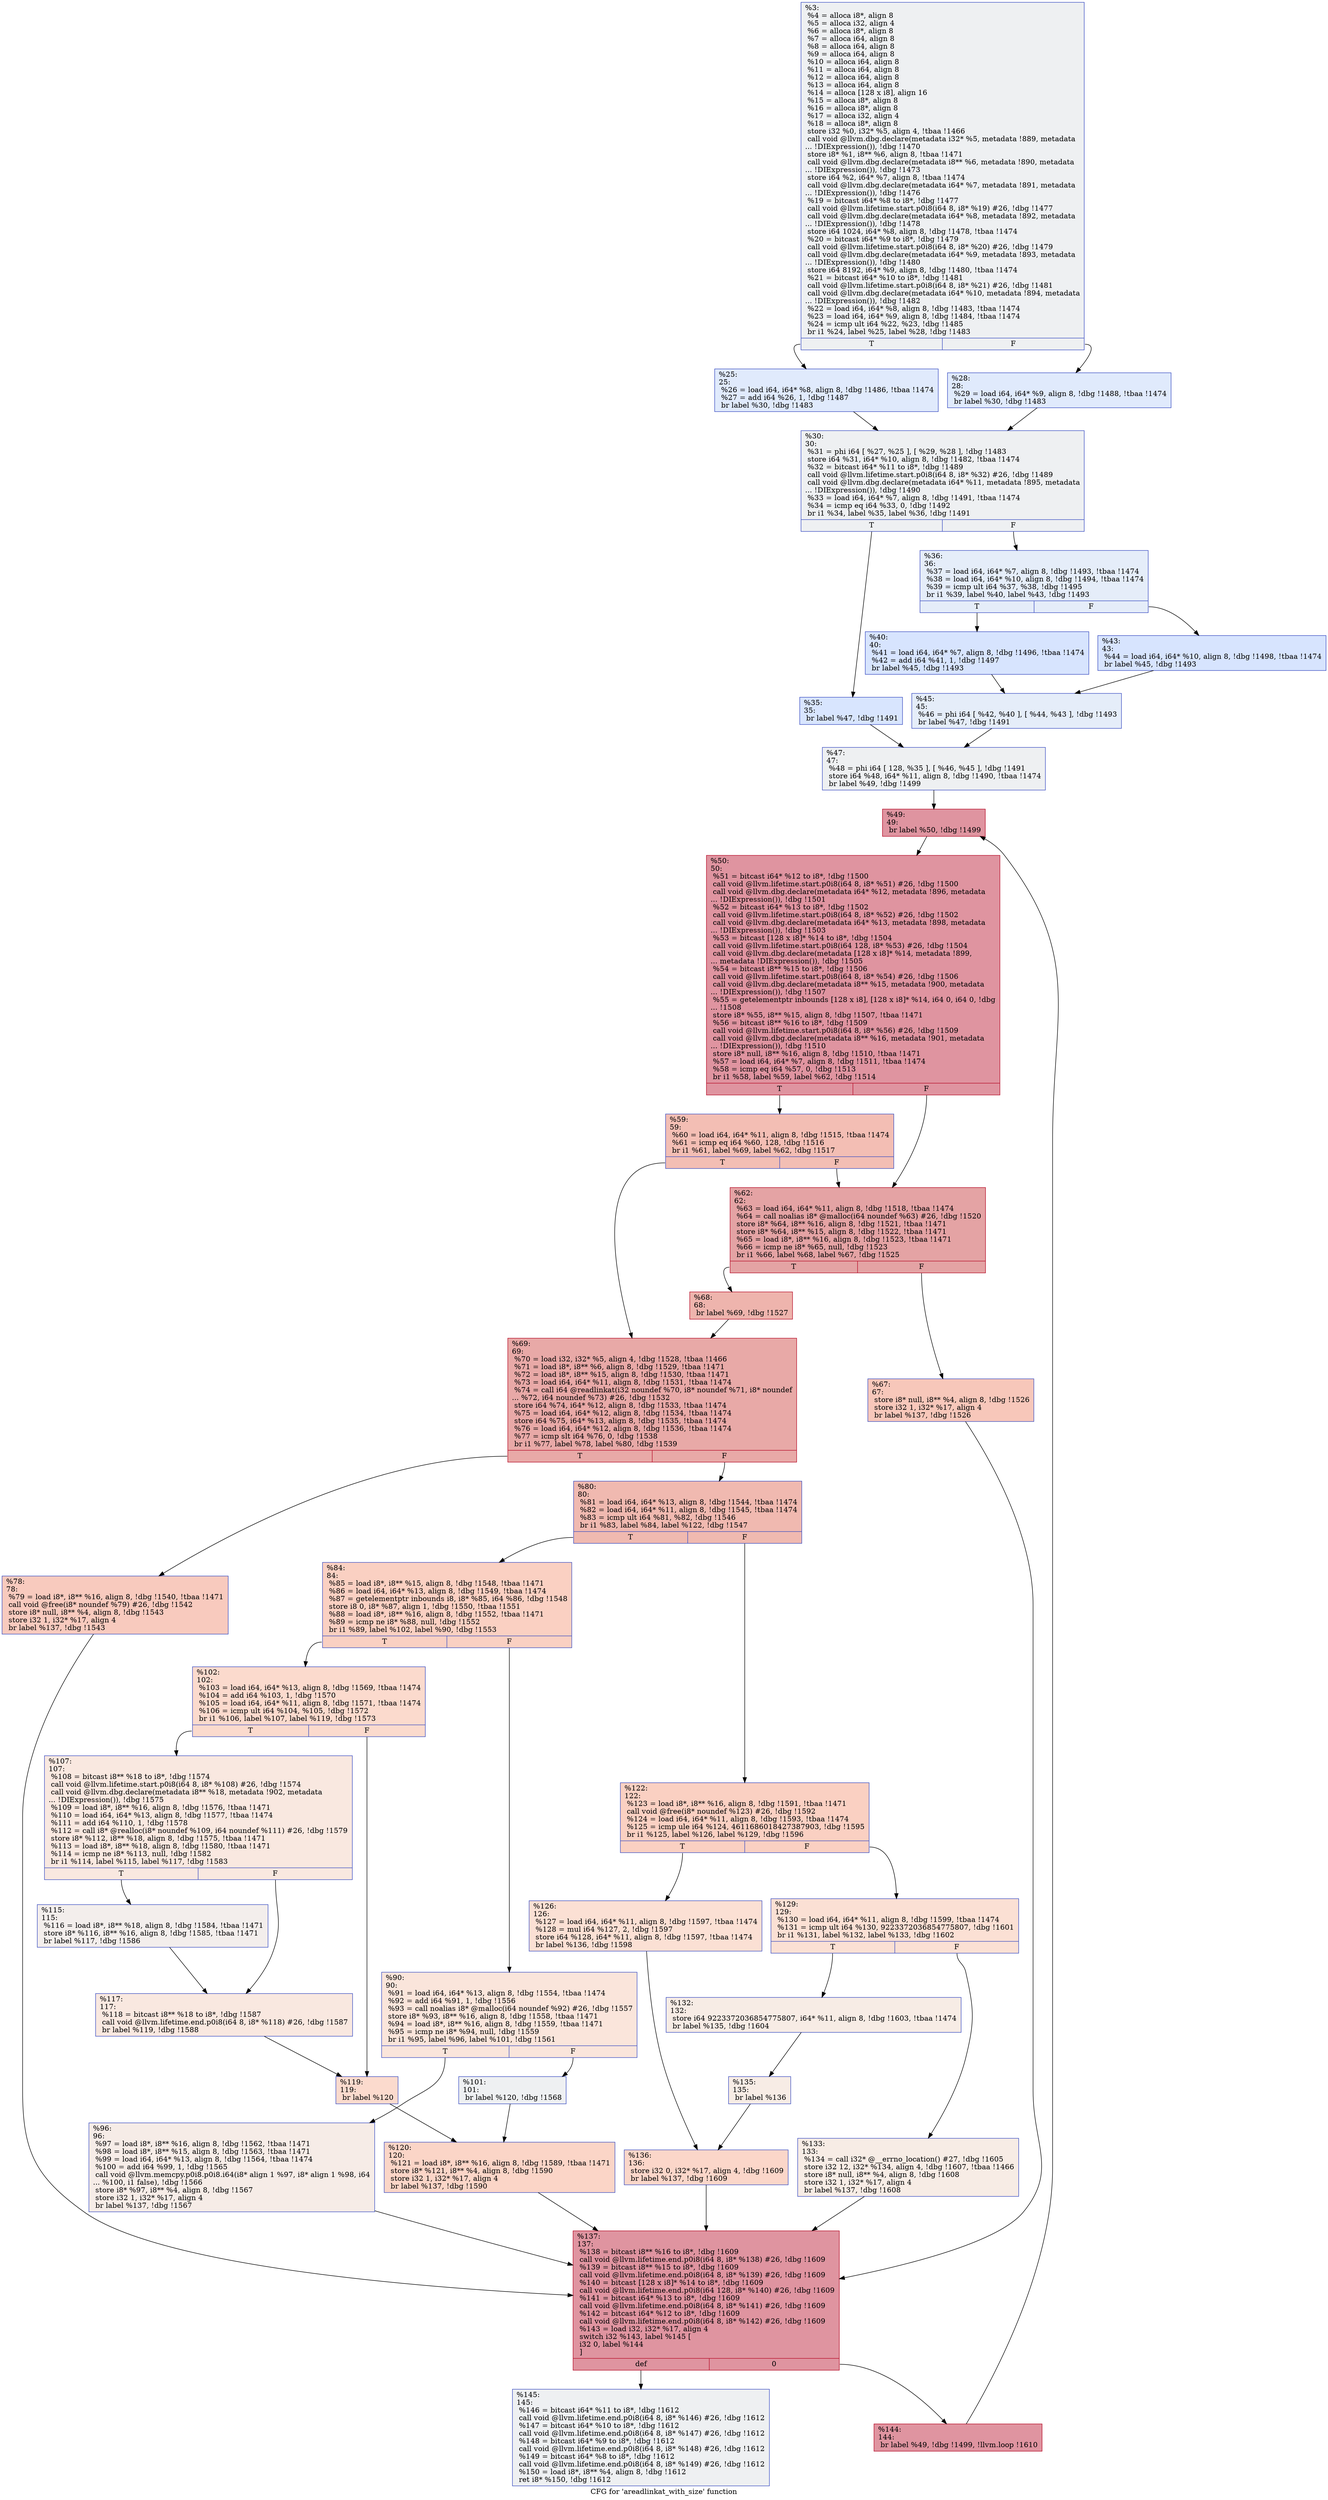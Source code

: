digraph "CFG for 'areadlinkat_with_size' function" {
	label="CFG for 'areadlinkat_with_size' function";

	Node0xf20360 [shape=record,color="#3d50c3ff", style=filled, fillcolor="#d9dce170",label="{%3:\l  %4 = alloca i8*, align 8\l  %5 = alloca i32, align 4\l  %6 = alloca i8*, align 8\l  %7 = alloca i64, align 8\l  %8 = alloca i64, align 8\l  %9 = alloca i64, align 8\l  %10 = alloca i64, align 8\l  %11 = alloca i64, align 8\l  %12 = alloca i64, align 8\l  %13 = alloca i64, align 8\l  %14 = alloca [128 x i8], align 16\l  %15 = alloca i8*, align 8\l  %16 = alloca i8*, align 8\l  %17 = alloca i32, align 4\l  %18 = alloca i8*, align 8\l  store i32 %0, i32* %5, align 4, !tbaa !1466\l  call void @llvm.dbg.declare(metadata i32* %5, metadata !889, metadata\l... !DIExpression()), !dbg !1470\l  store i8* %1, i8** %6, align 8, !tbaa !1471\l  call void @llvm.dbg.declare(metadata i8** %6, metadata !890, metadata\l... !DIExpression()), !dbg !1473\l  store i64 %2, i64* %7, align 8, !tbaa !1474\l  call void @llvm.dbg.declare(metadata i64* %7, metadata !891, metadata\l... !DIExpression()), !dbg !1476\l  %19 = bitcast i64* %8 to i8*, !dbg !1477\l  call void @llvm.lifetime.start.p0i8(i64 8, i8* %19) #26, !dbg !1477\l  call void @llvm.dbg.declare(metadata i64* %8, metadata !892, metadata\l... !DIExpression()), !dbg !1478\l  store i64 1024, i64* %8, align 8, !dbg !1478, !tbaa !1474\l  %20 = bitcast i64* %9 to i8*, !dbg !1479\l  call void @llvm.lifetime.start.p0i8(i64 8, i8* %20) #26, !dbg !1479\l  call void @llvm.dbg.declare(metadata i64* %9, metadata !893, metadata\l... !DIExpression()), !dbg !1480\l  store i64 8192, i64* %9, align 8, !dbg !1480, !tbaa !1474\l  %21 = bitcast i64* %10 to i8*, !dbg !1481\l  call void @llvm.lifetime.start.p0i8(i64 8, i8* %21) #26, !dbg !1481\l  call void @llvm.dbg.declare(metadata i64* %10, metadata !894, metadata\l... !DIExpression()), !dbg !1482\l  %22 = load i64, i64* %8, align 8, !dbg !1483, !tbaa !1474\l  %23 = load i64, i64* %9, align 8, !dbg !1484, !tbaa !1474\l  %24 = icmp ult i64 %22, %23, !dbg !1485\l  br i1 %24, label %25, label %28, !dbg !1483\l|{<s0>T|<s1>F}}"];
	Node0xf20360:s0 -> Node0xf203b0;
	Node0xf20360:s1 -> Node0xf20400;
	Node0xf203b0 [shape=record,color="#3d50c3ff", style=filled, fillcolor="#b9d0f970",label="{%25:\l25:                                               \l  %26 = load i64, i64* %8, align 8, !dbg !1486, !tbaa !1474\l  %27 = add i64 %26, 1, !dbg !1487\l  br label %30, !dbg !1483\l}"];
	Node0xf203b0 -> Node0xf20450;
	Node0xf20400 [shape=record,color="#3d50c3ff", style=filled, fillcolor="#b9d0f970",label="{%28:\l28:                                               \l  %29 = load i64, i64* %9, align 8, !dbg !1488, !tbaa !1474\l  br label %30, !dbg !1483\l}"];
	Node0xf20400 -> Node0xf20450;
	Node0xf20450 [shape=record,color="#3d50c3ff", style=filled, fillcolor="#d9dce170",label="{%30:\l30:                                               \l  %31 = phi i64 [ %27, %25 ], [ %29, %28 ], !dbg !1483\l  store i64 %31, i64* %10, align 8, !dbg !1482, !tbaa !1474\l  %32 = bitcast i64* %11 to i8*, !dbg !1489\l  call void @llvm.lifetime.start.p0i8(i64 8, i8* %32) #26, !dbg !1489\l  call void @llvm.dbg.declare(metadata i64* %11, metadata !895, metadata\l... !DIExpression()), !dbg !1490\l  %33 = load i64, i64* %7, align 8, !dbg !1491, !tbaa !1474\l  %34 = icmp eq i64 %33, 0, !dbg !1492\l  br i1 %34, label %35, label %36, !dbg !1491\l|{<s0>T|<s1>F}}"];
	Node0xf20450:s0 -> Node0xf204a0;
	Node0xf20450:s1 -> Node0xf204f0;
	Node0xf204a0 [shape=record,color="#3d50c3ff", style=filled, fillcolor="#a7c5fe70",label="{%35:\l35:                                               \l  br label %47, !dbg !1491\l}"];
	Node0xf204a0 -> Node0xf20630;
	Node0xf204f0 [shape=record,color="#3d50c3ff", style=filled, fillcolor="#c5d6f270",label="{%36:\l36:                                               \l  %37 = load i64, i64* %7, align 8, !dbg !1493, !tbaa !1474\l  %38 = load i64, i64* %10, align 8, !dbg !1494, !tbaa !1474\l  %39 = icmp ult i64 %37, %38, !dbg !1495\l  br i1 %39, label %40, label %43, !dbg !1493\l|{<s0>T|<s1>F}}"];
	Node0xf204f0:s0 -> Node0xf20540;
	Node0xf204f0:s1 -> Node0xf20590;
	Node0xf20540 [shape=record,color="#3d50c3ff", style=filled, fillcolor="#a5c3fe70",label="{%40:\l40:                                               \l  %41 = load i64, i64* %7, align 8, !dbg !1496, !tbaa !1474\l  %42 = add i64 %41, 1, !dbg !1497\l  br label %45, !dbg !1493\l}"];
	Node0xf20540 -> Node0xf205e0;
	Node0xf20590 [shape=record,color="#3d50c3ff", style=filled, fillcolor="#a5c3fe70",label="{%43:\l43:                                               \l  %44 = load i64, i64* %10, align 8, !dbg !1498, !tbaa !1474\l  br label %45, !dbg !1493\l}"];
	Node0xf20590 -> Node0xf205e0;
	Node0xf205e0 [shape=record,color="#3d50c3ff", style=filled, fillcolor="#c5d6f270",label="{%45:\l45:                                               \l  %46 = phi i64 [ %42, %40 ], [ %44, %43 ], !dbg !1493\l  br label %47, !dbg !1491\l}"];
	Node0xf205e0 -> Node0xf20630;
	Node0xf20630 [shape=record,color="#3d50c3ff", style=filled, fillcolor="#d9dce170",label="{%47:\l47:                                               \l  %48 = phi i64 [ 128, %35 ], [ %46, %45 ], !dbg !1491\l  store i64 %48, i64* %11, align 8, !dbg !1490, !tbaa !1474\l  br label %49, !dbg !1499\l}"];
	Node0xf20630 -> Node0xf20680;
	Node0xf20680 [shape=record,color="#b70d28ff", style=filled, fillcolor="#b70d2870",label="{%49:\l49:                                               \l  br label %50, !dbg !1499\l}"];
	Node0xf20680 -> Node0xf206d0;
	Node0xf206d0 [shape=record,color="#b70d28ff", style=filled, fillcolor="#b70d2870",label="{%50:\l50:                                               \l  %51 = bitcast i64* %12 to i8*, !dbg !1500\l  call void @llvm.lifetime.start.p0i8(i64 8, i8* %51) #26, !dbg !1500\l  call void @llvm.dbg.declare(metadata i64* %12, metadata !896, metadata\l... !DIExpression()), !dbg !1501\l  %52 = bitcast i64* %13 to i8*, !dbg !1502\l  call void @llvm.lifetime.start.p0i8(i64 8, i8* %52) #26, !dbg !1502\l  call void @llvm.dbg.declare(metadata i64* %13, metadata !898, metadata\l... !DIExpression()), !dbg !1503\l  %53 = bitcast [128 x i8]* %14 to i8*, !dbg !1504\l  call void @llvm.lifetime.start.p0i8(i64 128, i8* %53) #26, !dbg !1504\l  call void @llvm.dbg.declare(metadata [128 x i8]* %14, metadata !899,\l... metadata !DIExpression()), !dbg !1505\l  %54 = bitcast i8** %15 to i8*, !dbg !1506\l  call void @llvm.lifetime.start.p0i8(i64 8, i8* %54) #26, !dbg !1506\l  call void @llvm.dbg.declare(metadata i8** %15, metadata !900, metadata\l... !DIExpression()), !dbg !1507\l  %55 = getelementptr inbounds [128 x i8], [128 x i8]* %14, i64 0, i64 0, !dbg\l... !1508\l  store i8* %55, i8** %15, align 8, !dbg !1507, !tbaa !1471\l  %56 = bitcast i8** %16 to i8*, !dbg !1509\l  call void @llvm.lifetime.start.p0i8(i64 8, i8* %56) #26, !dbg !1509\l  call void @llvm.dbg.declare(metadata i8** %16, metadata !901, metadata\l... !DIExpression()), !dbg !1510\l  store i8* null, i8** %16, align 8, !dbg !1510, !tbaa !1471\l  %57 = load i64, i64* %7, align 8, !dbg !1511, !tbaa !1474\l  %58 = icmp eq i64 %57, 0, !dbg !1513\l  br i1 %58, label %59, label %62, !dbg !1514\l|{<s0>T|<s1>F}}"];
	Node0xf206d0:s0 -> Node0xf20720;
	Node0xf206d0:s1 -> Node0xf20770;
	Node0xf20720 [shape=record,color="#3d50c3ff", style=filled, fillcolor="#e36c5570",label="{%59:\l59:                                               \l  %60 = load i64, i64* %11, align 8, !dbg !1515, !tbaa !1474\l  %61 = icmp eq i64 %60, 128, !dbg !1516\l  br i1 %61, label %69, label %62, !dbg !1517\l|{<s0>T|<s1>F}}"];
	Node0xf20720:s0 -> Node0xf20860;
	Node0xf20720:s1 -> Node0xf20770;
	Node0xf20770 [shape=record,color="#b70d28ff", style=filled, fillcolor="#c32e3170",label="{%62:\l62:                                               \l  %63 = load i64, i64* %11, align 8, !dbg !1518, !tbaa !1474\l  %64 = call noalias i8* @malloc(i64 noundef %63) #26, !dbg !1520\l  store i8* %64, i8** %16, align 8, !dbg !1521, !tbaa !1471\l  store i8* %64, i8** %15, align 8, !dbg !1522, !tbaa !1471\l  %65 = load i8*, i8** %16, align 8, !dbg !1523, !tbaa !1471\l  %66 = icmp ne i8* %65, null, !dbg !1523\l  br i1 %66, label %68, label %67, !dbg !1525\l|{<s0>T|<s1>F}}"];
	Node0xf20770:s0 -> Node0xf20810;
	Node0xf20770:s1 -> Node0xf207c0;
	Node0xf207c0 [shape=record,color="#3d50c3ff", style=filled, fillcolor="#ec7f6370",label="{%67:\l67:                                               \l  store i8* null, i8** %4, align 8, !dbg !1526\l  store i32 1, i32* %17, align 4\l  br label %137, !dbg !1526\l}"];
	Node0xf207c0 -> Node0xf20ea0;
	Node0xf20810 [shape=record,color="#b70d28ff", style=filled, fillcolor="#d8564670",label="{%68:\l68:                                               \l  br label %69, !dbg !1527\l}"];
	Node0xf20810 -> Node0xf20860;
	Node0xf20860 [shape=record,color="#b70d28ff", style=filled, fillcolor="#ca3b3770",label="{%69:\l69:                                               \l  %70 = load i32, i32* %5, align 4, !dbg !1528, !tbaa !1466\l  %71 = load i8*, i8** %6, align 8, !dbg !1529, !tbaa !1471\l  %72 = load i8*, i8** %15, align 8, !dbg !1530, !tbaa !1471\l  %73 = load i64, i64* %11, align 8, !dbg !1531, !tbaa !1474\l  %74 = call i64 @readlinkat(i32 noundef %70, i8* noundef %71, i8* noundef\l... %72, i64 noundef %73) #26, !dbg !1532\l  store i64 %74, i64* %12, align 8, !dbg !1533, !tbaa !1474\l  %75 = load i64, i64* %12, align 8, !dbg !1534, !tbaa !1474\l  store i64 %75, i64* %13, align 8, !dbg !1535, !tbaa !1474\l  %76 = load i64, i64* %12, align 8, !dbg !1536, !tbaa !1474\l  %77 = icmp slt i64 %76, 0, !dbg !1538\l  br i1 %77, label %78, label %80, !dbg !1539\l|{<s0>T|<s1>F}}"];
	Node0xf20860:s0 -> Node0xf208b0;
	Node0xf20860:s1 -> Node0xf20900;
	Node0xf208b0 [shape=record,color="#3d50c3ff", style=filled, fillcolor="#ef886b70",label="{%78:\l78:                                               \l  %79 = load i8*, i8** %16, align 8, !dbg !1540, !tbaa !1471\l  call void @free(i8* noundef %79) #26, !dbg !1542\l  store i8* null, i8** %4, align 8, !dbg !1543\l  store i32 1, i32* %17, align 4\l  br label %137, !dbg !1543\l}"];
	Node0xf208b0 -> Node0xf20ea0;
	Node0xf20900 [shape=record,color="#3d50c3ff", style=filled, fillcolor="#de614d70",label="{%80:\l80:                                               \l  %81 = load i64, i64* %13, align 8, !dbg !1544, !tbaa !1474\l  %82 = load i64, i64* %11, align 8, !dbg !1545, !tbaa !1474\l  %83 = icmp ult i64 %81, %82, !dbg !1546\l  br i1 %83, label %84, label %122, !dbg !1547\l|{<s0>T|<s1>F}}"];
	Node0xf20900:s0 -> Node0xf20950;
	Node0xf20900:s1 -> Node0xf20c70;
	Node0xf20950 [shape=record,color="#3d50c3ff", style=filled, fillcolor="#f3947570",label="{%84:\l84:                                               \l  %85 = load i8*, i8** %15, align 8, !dbg !1548, !tbaa !1471\l  %86 = load i64, i64* %13, align 8, !dbg !1549, !tbaa !1474\l  %87 = getelementptr inbounds i8, i8* %85, i64 %86, !dbg !1548\l  store i8 0, i8* %87, align 1, !dbg !1550, !tbaa !1551\l  %88 = load i8*, i8** %16, align 8, !dbg !1552, !tbaa !1471\l  %89 = icmp ne i8* %88, null, !dbg !1552\l  br i1 %89, label %102, label %90, !dbg !1553\l|{<s0>T|<s1>F}}"];
	Node0xf20950:s0 -> Node0xf20a90;
	Node0xf20950:s1 -> Node0xf209a0;
	Node0xf209a0 [shape=record,color="#3d50c3ff", style=filled, fillcolor="#f4c5ad70",label="{%90:\l90:                                               \l  %91 = load i64, i64* %13, align 8, !dbg !1554, !tbaa !1474\l  %92 = add i64 %91, 1, !dbg !1556\l  %93 = call noalias i8* @malloc(i64 noundef %92) #26, !dbg !1557\l  store i8* %93, i8** %16, align 8, !dbg !1558, !tbaa !1471\l  %94 = load i8*, i8** %16, align 8, !dbg !1559, !tbaa !1471\l  %95 = icmp ne i8* %94, null, !dbg !1559\l  br i1 %95, label %96, label %101, !dbg !1561\l|{<s0>T|<s1>F}}"];
	Node0xf209a0:s0 -> Node0xf209f0;
	Node0xf209a0:s1 -> Node0xf20a40;
	Node0xf209f0 [shape=record,color="#3d50c3ff", style=filled, fillcolor="#ead5c970",label="{%96:\l96:                                               \l  %97 = load i8*, i8** %16, align 8, !dbg !1562, !tbaa !1471\l  %98 = load i8*, i8** %15, align 8, !dbg !1563, !tbaa !1471\l  %99 = load i64, i64* %13, align 8, !dbg !1564, !tbaa !1474\l  %100 = add i64 %99, 1, !dbg !1565\l  call void @llvm.memcpy.p0i8.p0i8.i64(i8* align 1 %97, i8* align 1 %98, i64\l... %100, i1 false), !dbg !1566\l  store i8* %97, i8** %4, align 8, !dbg !1567\l  store i32 1, i32* %17, align 4\l  br label %137, !dbg !1567\l}"];
	Node0xf209f0 -> Node0xf20ea0;
	Node0xf20a40 [shape=record,color="#3d50c3ff", style=filled, fillcolor="#d9dce170",label="{%101:\l101:                                              \l  br label %120, !dbg !1568\l}"];
	Node0xf20a40 -> Node0xf20c20;
	Node0xf20a90 [shape=record,color="#3d50c3ff", style=filled, fillcolor="#f7ac8e70",label="{%102:\l102:                                              \l  %103 = load i64, i64* %13, align 8, !dbg !1569, !tbaa !1474\l  %104 = add i64 %103, 1, !dbg !1570\l  %105 = load i64, i64* %11, align 8, !dbg !1571, !tbaa !1474\l  %106 = icmp ult i64 %104, %105, !dbg !1572\l  br i1 %106, label %107, label %119, !dbg !1573\l|{<s0>T|<s1>F}}"];
	Node0xf20a90:s0 -> Node0xf20ae0;
	Node0xf20a90:s1 -> Node0xf20bd0;
	Node0xf20ae0 [shape=record,color="#3d50c3ff", style=filled, fillcolor="#f1ccb870",label="{%107:\l107:                                              \l  %108 = bitcast i8** %18 to i8*, !dbg !1574\l  call void @llvm.lifetime.start.p0i8(i64 8, i8* %108) #26, !dbg !1574\l  call void @llvm.dbg.declare(metadata i8** %18, metadata !902, metadata\l... !DIExpression()), !dbg !1575\l  %109 = load i8*, i8** %16, align 8, !dbg !1576, !tbaa !1471\l  %110 = load i64, i64* %13, align 8, !dbg !1577, !tbaa !1474\l  %111 = add i64 %110, 1, !dbg !1578\l  %112 = call i8* @realloc(i8* noundef %109, i64 noundef %111) #26, !dbg !1579\l  store i8* %112, i8** %18, align 8, !dbg !1575, !tbaa !1471\l  %113 = load i8*, i8** %18, align 8, !dbg !1580, !tbaa !1471\l  %114 = icmp ne i8* %113, null, !dbg !1582\l  br i1 %114, label %115, label %117, !dbg !1583\l|{<s0>T|<s1>F}}"];
	Node0xf20ae0:s0 -> Node0xf20b30;
	Node0xf20ae0:s1 -> Node0xf20b80;
	Node0xf20b30 [shape=record,color="#3d50c3ff", style=filled, fillcolor="#e3d9d370",label="{%115:\l115:                                              \l  %116 = load i8*, i8** %18, align 8, !dbg !1584, !tbaa !1471\l  store i8* %116, i8** %16, align 8, !dbg !1585, !tbaa !1471\l  br label %117, !dbg !1586\l}"];
	Node0xf20b30 -> Node0xf20b80;
	Node0xf20b80 [shape=record,color="#3d50c3ff", style=filled, fillcolor="#f1ccb870",label="{%117:\l117:                                              \l  %118 = bitcast i8** %18 to i8*, !dbg !1587\l  call void @llvm.lifetime.end.p0i8(i64 8, i8* %118) #26, !dbg !1587\l  br label %119, !dbg !1588\l}"];
	Node0xf20b80 -> Node0xf20bd0;
	Node0xf20bd0 [shape=record,color="#3d50c3ff", style=filled, fillcolor="#f7ac8e70",label="{%119:\l119:                                              \l  br label %120\l}"];
	Node0xf20bd0 -> Node0xf20c20;
	Node0xf20c20 [shape=record,color="#3d50c3ff", style=filled, fillcolor="#f5a08170",label="{%120:\l120:                                              \l  %121 = load i8*, i8** %16, align 8, !dbg !1589, !tbaa !1471\l  store i8* %121, i8** %4, align 8, !dbg !1590\l  store i32 1, i32* %17, align 4\l  br label %137, !dbg !1590\l}"];
	Node0xf20c20 -> Node0xf20ea0;
	Node0xf20c70 [shape=record,color="#3d50c3ff", style=filled, fillcolor="#f3947570",label="{%122:\l122:                                              \l  %123 = load i8*, i8** %16, align 8, !dbg !1591, !tbaa !1471\l  call void @free(i8* noundef %123) #26, !dbg !1592\l  %124 = load i64, i64* %11, align 8, !dbg !1593, !tbaa !1474\l  %125 = icmp ule i64 %124, 4611686018427387903, !dbg !1595\l  br i1 %125, label %126, label %129, !dbg !1596\l|{<s0>T|<s1>F}}"];
	Node0xf20c70:s0 -> Node0xf20cc0;
	Node0xf20c70:s1 -> Node0xf20d10;
	Node0xf20cc0 [shape=record,color="#3d50c3ff", style=filled, fillcolor="#f7b99e70",label="{%126:\l126:                                              \l  %127 = load i64, i64* %11, align 8, !dbg !1597, !tbaa !1474\l  %128 = mul i64 %127, 2, !dbg !1597\l  store i64 %128, i64* %11, align 8, !dbg !1597, !tbaa !1474\l  br label %136, !dbg !1598\l}"];
	Node0xf20cc0 -> Node0xf20e50;
	Node0xf20d10 [shape=record,color="#3d50c3ff", style=filled, fillcolor="#f7b99e70",label="{%129:\l129:                                              \l  %130 = load i64, i64* %11, align 8, !dbg !1599, !tbaa !1474\l  %131 = icmp ult i64 %130, 9223372036854775807, !dbg !1601\l  br i1 %131, label %132, label %133, !dbg !1602\l|{<s0>T|<s1>F}}"];
	Node0xf20d10:s0 -> Node0xf20d60;
	Node0xf20d10:s1 -> Node0xf20db0;
	Node0xf20d60 [shape=record,color="#3d50c3ff", style=filled, fillcolor="#ecd3c570",label="{%132:\l132:                                              \l  store i64 9223372036854775807, i64* %11, align 8, !dbg !1603, !tbaa !1474\l  br label %135, !dbg !1604\l}"];
	Node0xf20d60 -> Node0xf20e00;
	Node0xf20db0 [shape=record,color="#3d50c3ff", style=filled, fillcolor="#ecd3c570",label="{%133:\l133:                                              \l  %134 = call i32* @__errno_location() #27, !dbg !1605\l  store i32 12, i32* %134, align 4, !dbg !1607, !tbaa !1466\l  store i8* null, i8** %4, align 8, !dbg !1608\l  store i32 1, i32* %17, align 4\l  br label %137, !dbg !1608\l}"];
	Node0xf20db0 -> Node0xf20ea0;
	Node0xf20e00 [shape=record,color="#3d50c3ff", style=filled, fillcolor="#ecd3c570",label="{%135:\l135:                                              \l  br label %136\l}"];
	Node0xf20e00 -> Node0xf20e50;
	Node0xf20e50 [shape=record,color="#3d50c3ff", style=filled, fillcolor="#f6a38570",label="{%136:\l136:                                              \l  store i32 0, i32* %17, align 4, !dbg !1609\l  br label %137, !dbg !1609\l}"];
	Node0xf20e50 -> Node0xf20ea0;
	Node0xf20ea0 [shape=record,color="#b70d28ff", style=filled, fillcolor="#b70d2870",label="{%137:\l137:                                              \l  %138 = bitcast i8** %16 to i8*, !dbg !1609\l  call void @llvm.lifetime.end.p0i8(i64 8, i8* %138) #26, !dbg !1609\l  %139 = bitcast i8** %15 to i8*, !dbg !1609\l  call void @llvm.lifetime.end.p0i8(i64 8, i8* %139) #26, !dbg !1609\l  %140 = bitcast [128 x i8]* %14 to i8*, !dbg !1609\l  call void @llvm.lifetime.end.p0i8(i64 128, i8* %140) #26, !dbg !1609\l  %141 = bitcast i64* %13 to i8*, !dbg !1609\l  call void @llvm.lifetime.end.p0i8(i64 8, i8* %141) #26, !dbg !1609\l  %142 = bitcast i64* %12 to i8*, !dbg !1609\l  call void @llvm.lifetime.end.p0i8(i64 8, i8* %142) #26, !dbg !1609\l  %143 = load i32, i32* %17, align 4\l  switch i32 %143, label %145 [\l    i32 0, label %144\l  ]\l|{<s0>def|<s1>0}}"];
	Node0xf20ea0:s0 -> Node0xf20f40;
	Node0xf20ea0:s1 -> Node0xf20ef0;
	Node0xf20ef0 [shape=record,color="#b70d28ff", style=filled, fillcolor="#b70d2870",label="{%144:\l144:                                              \l  br label %49, !dbg !1499, !llvm.loop !1610\l}"];
	Node0xf20ef0 -> Node0xf20680;
	Node0xf20f40 [shape=record,color="#3d50c3ff", style=filled, fillcolor="#d9dce170",label="{%145:\l145:                                              \l  %146 = bitcast i64* %11 to i8*, !dbg !1612\l  call void @llvm.lifetime.end.p0i8(i64 8, i8* %146) #26, !dbg !1612\l  %147 = bitcast i64* %10 to i8*, !dbg !1612\l  call void @llvm.lifetime.end.p0i8(i64 8, i8* %147) #26, !dbg !1612\l  %148 = bitcast i64* %9 to i8*, !dbg !1612\l  call void @llvm.lifetime.end.p0i8(i64 8, i8* %148) #26, !dbg !1612\l  %149 = bitcast i64* %8 to i8*, !dbg !1612\l  call void @llvm.lifetime.end.p0i8(i64 8, i8* %149) #26, !dbg !1612\l  %150 = load i8*, i8** %4, align 8, !dbg !1612\l  ret i8* %150, !dbg !1612\l}"];
}
